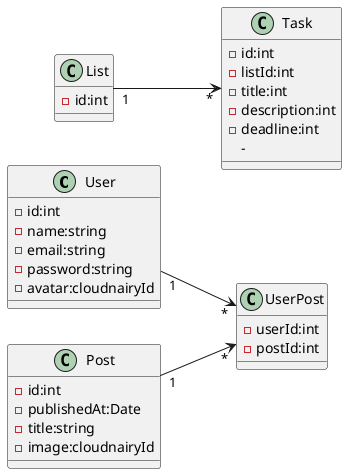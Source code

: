 @startuml
left to right direction
class User{
    -id:int
    -name:string
    -email:string
    -password:string
    -avatar:cloudnairyId
}
class Post{
    -id:int
    -publishedAt:Date
    -title:string
    -image:cloudnairyId
}
class UserPost{
    -userId:int
    -postId:int

}


class List {
    -id:int
}
class Task{
    -id:int
    -listId:int
    -title:int
    -description:int
    -deadline:int
    -
}

List "1" --> "*" Task

User "1" --> "*" UserPost
Post "1" --> "*" UserPost

@enduml